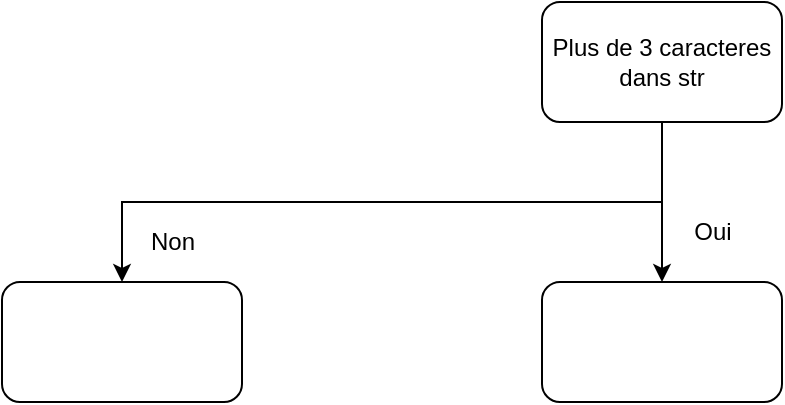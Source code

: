 <mxfile version="20.5.1" type="github"><diagram id="Gi8FVHXBFIGFY0iMYfnc" name="Page-1"><mxGraphModel dx="573" dy="323" grid="1" gridSize="10" guides="1" tooltips="1" connect="1" arrows="1" fold="1" page="1" pageScale="1" pageWidth="827" pageHeight="1169" math="0" shadow="0"><root><mxCell id="0"/><mxCell id="1" parent="0"/><mxCell id="YgeSCUPrkOgwgPlOfKdS-1" value="Plus de 3 caracteres dans str" style="rounded=1;whiteSpace=wrap;html=1;" parent="1" vertex="1"><mxGeometry x="370" y="20" width="120" height="60" as="geometry"/></mxCell><mxCell id="YgeSCUPrkOgwgPlOfKdS-3" value="" style="rounded=1;whiteSpace=wrap;html=1;" parent="1" vertex="1"><mxGeometry x="100" y="160" width="120" height="60" as="geometry"/></mxCell><mxCell id="cIMsIEIVKkuwjlhfVX-F-2" value="" style="endArrow=classic;html=1;rounded=0;exitX=0.5;exitY=1;exitDx=0;exitDy=0;" edge="1" parent="1" source="YgeSCUPrkOgwgPlOfKdS-1"><mxGeometry width="50" height="50" relative="1" as="geometry"><mxPoint x="390" y="610" as="sourcePoint"/><mxPoint x="160" y="160" as="targetPoint"/><Array as="points"><mxPoint x="430" y="120"/><mxPoint x="160" y="120"/></Array></mxGeometry></mxCell><mxCell id="cIMsIEIVKkuwjlhfVX-F-4" value="" style="rounded=1;whiteSpace=wrap;html=1;" vertex="1" parent="1"><mxGeometry x="370" y="160" width="120" height="60" as="geometry"/></mxCell><mxCell id="cIMsIEIVKkuwjlhfVX-F-5" value="" style="endArrow=classic;html=1;rounded=0;" edge="1" parent="1"><mxGeometry width="50" height="50" relative="1" as="geometry"><mxPoint x="430" y="120" as="sourcePoint"/><mxPoint x="430" y="160" as="targetPoint"/></mxGeometry></mxCell><mxCell id="cIMsIEIVKkuwjlhfVX-F-6" value="Non" style="text;html=1;resizable=0;autosize=1;align=center;verticalAlign=middle;points=[];fillColor=none;strokeColor=none;rounded=0;" vertex="1" parent="1"><mxGeometry x="160" y="125" width="50" height="30" as="geometry"/></mxCell><mxCell id="cIMsIEIVKkuwjlhfVX-F-7" value="Oui" style="text;html=1;resizable=0;autosize=1;align=center;verticalAlign=middle;points=[];fillColor=none;strokeColor=none;rounded=0;" vertex="1" parent="1"><mxGeometry x="435" y="120" width="40" height="30" as="geometry"/></mxCell></root></mxGraphModel></diagram></mxfile>